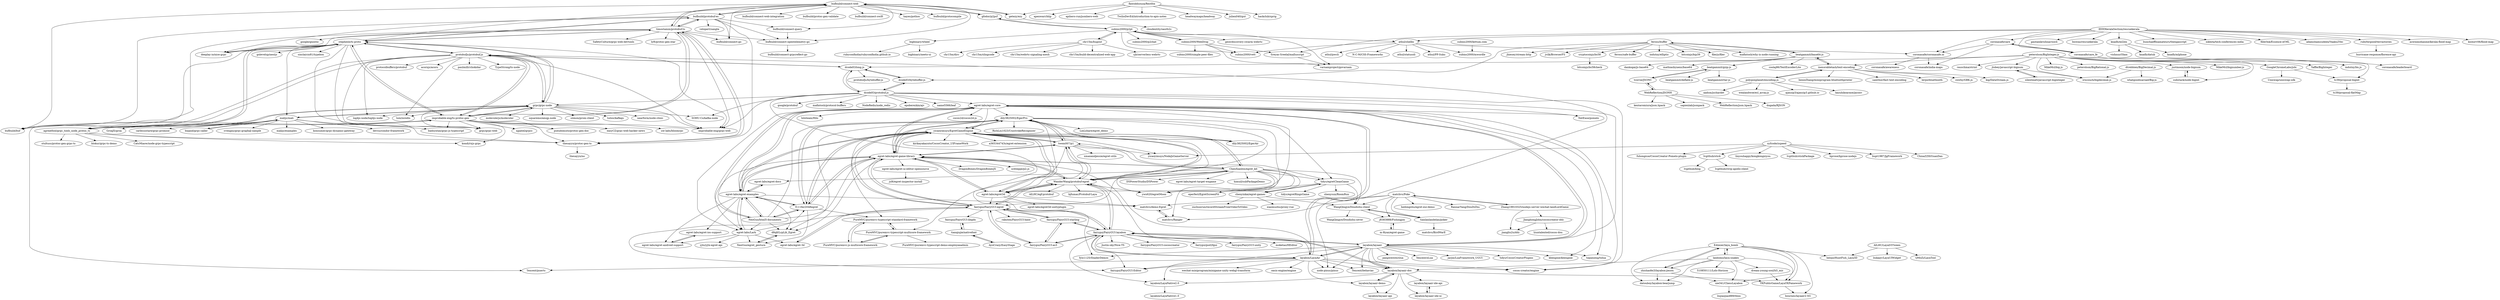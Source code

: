 digraph G {
"bufbuild/connect-web" -> "bufbuild/connect-go" ["e"=1]
"bufbuild/connect-web" -> "bufbuild/protobuf-es"
"bufbuild/connect-web" -> "bufbuild/connect-query"
"bufbuild/connect-web" -> "bufbuild/connect-opentelemetry-go"
"bufbuild/connect-web" -> "bufbuild/buf" ["e"=1]
"bufbuild/connect-web" -> "timostamm/protobuf-ts"
"bufbuild/connect-web" -> "bufbuild/connect-web-integration"
"bufbuild/connect-web" -> "bufbuild/protoc-gen-validate" ["e"=1]
"bufbuild/connect-web" -> "bufbuild/connect-swift"
"bufbuild/connect-web" -> "gfodor/p2pcf"
"bufbuild/connect-web" -> "hayes/pothos" ["e"=1]
"bufbuild/connect-web" -> "getezy/ezy"
"bufbuild/connect-web" -> "bufbuild/protocompile" ["e"=1]
"gfodor/p2pcf" -> "subins2000/p2pt"
"gfodor/p2pcf" -> "bufbuild/connect-web"
"dily3825002/EgerPro" -> "dily3825002/EgerAir"
"dily3825002/EgerPro" -> "yicaoyimuys/EgretGameEngine"
"dily3825002/EgerPro" -> "twem007/p1"
"dily3825002/EgerPro" -> "egret-labs/egret-game-library"
"dily3825002/EgerPro" -> "LinLshare/egret_demo"
"dily3825002/EgerPro" -> "tidys/egretCleanGame"
"dily3825002/EgerPro" -> "d8q8/LcpLib_Egret"
"dily3825002/EgerPro" -> "f111fei/2048egret"
"dily3825002/EgerPro" -> "ywx620/egretMoon"
"dily3825002/EgerPro" -> "WanderWang/protobuf-egret"
"dily3825002/EgerPro" -> "egret-labs/egret3d"
"dily3825002/EgerPro" -> "RichLiu1023/UnistrokeRecognizer"
"egret-labs/egret-core" -> "egret-labs/egret-game-library"
"egret-labs/egret-core" -> "layabox/layaair"
"egret-labs/egret-core" -> "layabox/LayaAir"
"egret-labs/egret-core" -> "egret-labs/egret-examples"
"egret-labs/egret-core" -> "cocos-creator/engine" ["e"=1]
"egret-labs/egret-core" -> "NetEase/pomelo" ["e"=1]
"egret-labs/egret-core" -> "yicaoyimuys/EgretGameEngine"
"egret-labs/egret-core" -> "egret-labs/Lark"
"egret-labs/egret-core" -> "hiloteam/Hilo" ["e"=1]
"egret-labs/egret-core" -> "kbengine/kbengine" ["e"=1]
"egret-labs/egret-core" -> "NeoGuo/html5-documents"
"egret-labs/egret-core" -> "dily3825002/EgerPro"
"egret-labs/egret-core" -> "cocos2d/cocos2d-js" ["e"=1]
"egret-labs/egret-core" -> "egret-labs/egret3d"
"egret-labs/egret-core" -> "topameng/tolua" ["e"=1]
"dcodeIO/long.js" -> "dcodeIO/bytebuffer.js"
"dcodeIO/long.js" -> "protobufjs/bytebuffer.js"
"dcodeIO/long.js" -> "protobufjs/protobuf.js"
"dcodeIO/long.js" -> "dcodeIO/protobuf.js"
"Edimier/laya_bomb" -> "datouboy/layabox-bearjump"
"Edimier/laya_bomb" -> "YKPublicGame/LayaYKFamework"
"Edimier/laya_bomb" -> "zhishaofei3/layabox-jiezou"
"Edimier/laya_bomb" -> "lanbomo/laya-snakes"
"Edimier/laya_bomb" -> "nie341/ChessLayabox"
"Edimier/laya_bomb" -> "helojo/HuntFish_Laya3D"
"Edimier/laya_bomb" -> "bournes/layaair2-SG"
"f111fei/2048egret" -> "NeoGuo/html5-documents"
"f111fei/2048egret" -> "egret-labs/egret-examples"
"f111fei/2048egret" -> "PureMVC/puremvc-typescript-standard-framework"
"f111fei/2048egret" -> "yicaoyimuys/EgretGameEngine"
"f111fei/2048egret" -> "egret-labs/egret-game-library"
"f111fei/2048egret" -> "NeoGuo/egret_gesture"
"f111fei/2048egret" -> "dily3825002/EgerPro"
"peterolson/BigInteger.js" -> "peterolson/BigRational.js"
"peterolson/BigInteger.js" -> "justmoon/node-bignum"
"peterolson/BigInteger.js" -> "substack/node-bigint"
"peterolson/BigInteger.js" -> "MikeMcl/bignumber.js" ["e"=1]
"peterolson/BigInteger.js" -> "GoogleChromeLabs/jsbi"
"peterolson/BigInteger.js" -> "Yaffle/BigInteger"
"peterolson/BigInteger.js" -> "dcodeIO/long.js"
"peterolson/BigInteger.js" -> "indutny/bn.js" ["e"=1]
"peterolson/BigInteger.js" -> "iriscouch/bigdecimal.js"
"peterolson/BigInteger.js" -> "inexorabletash/text-encoding"
"peterolson/BigInteger.js" -> "rauschma/strint"
"peterolson/BigInteger.js" -> "tc39/proposal-bigint"
"peterolson/BigInteger.js" -> "jtobey/javascript-bignum"
"peterolson/BigInteger.js" -> "MikeMcl/big.js" ["e"=1]
"Zhang19910325/nodejs-server-wechat-landLordGame" -> "JianghongJohn/cocoscreator-ddz"
"Zhang19910325/nodejs-server-wechat-landLordGame" -> "matchvs/Poke"
"Zhang19910325/nodejs-server-wechat-landLordGame" -> "jiangliu2u/ddz"
"lanbomo/laya-snakes" -> "Edimier/laya_bomb"
"lanbomo/laya-snakes" -> "zhishaofei3/layabox-jiezou"
"lanbomo/laya-snakes" -> "nie341/ChessLayabox"
"lanbomo/laya-snakes" -> "510850111/Lolo-Horizon"
"lanbomo/laya-snakes" -> "datouboy/layabox-bearjump"
"lanbomo/laya-snakes" -> "layabox/layaair-doc"
"lanbomo/laya-snakes" -> "dream-young-soul/h5_mir"
"lanbomo/laya-snakes" -> "YKPublicGame/LayaYKFamework"
"layabox/LayaAir" -> "fairygui/FairyGUI-layabox"
"layabox/LayaAir" -> "egret-labs/egret-core"
"layabox/LayaAir" -> "layabox/layaair-doc"
"layabox/LayaAir" -> "layabox/layaair"
"layabox/LayaAir" -> "cocos-creator/engine" ["e"=1]
"layabox/LayaAir" -> "layabox/LayaNative2.0"
"layabox/LayaAir" -> "node-pinus/pinus" ["e"=1]
"layabox/LayaAir" -> "layabox/layaair-demo"
"layabox/LayaAir" -> "fairygui/FairyGUI-Editor" ["e"=1]
"layabox/LayaAir" -> "WanderWang/protobuf-egret"
"layabox/LayaAir" -> "Tencent/puerts" ["e"=1]
"layabox/LayaAir" -> "Tencent/behaviac" ["e"=1]
"layabox/LayaAir" -> "wechat-miniprogram/minigame-unity-webgl-transform" ["e"=1]
"layabox/LayaAir" -> "oasis-engine/engine" ["e"=1]
"layabox/LayaAir" -> "egret-labs/egret-game-library"
"protobufjs/protobuf.js" -> "grpc/grpc-node"
"protobufjs/protobuf.js" -> "stephenh/ts-proto"
"protobufjs/protobuf.js" -> "grpc/grpc-web" ["e"=1]
"protobufjs/protobuf.js" -> "improbable-eng/ts-protoc-gen"
"protobufjs/protobuf.js" -> "improbable-eng/grpc-web" ["e"=1]
"protobufjs/protobuf.js" -> "Tencent/puerts" ["e"=1]
"protobufjs/protobuf.js" -> "protocolbuffers/protobuf" ["e"=1]
"protobufjs/protobuf.js" -> "acornjs/acorn" ["e"=1]
"protobufjs/protobuf.js" -> "dcodeIO/long.js"
"protobufjs/protobuf.js" -> "log4js-node/log4js-node" ["e"=1]
"protobufjs/protobuf.js" -> "luin/ioredis" ["e"=1]
"protobufjs/protobuf.js" -> "node-pinus/pinus" ["e"=1]
"protobufjs/protobuf.js" -> "bufbuild/buf" ["e"=1]
"protobufjs/protobuf.js" -> "paulmillr/chokidar" ["e"=1]
"protobufjs/protobuf.js" -> "TypeStrong/ts-node" ["e"=1]
"feross/buffer" -> "feross/safe-buffer"
"feross/buffer" -> "indutny/elliptic" ["e"=1]
"feross/buffer" -> "beatgammit/base64-js"
"feross/buffer" -> "bitcoinjs/bip39" ["e"=1]
"feross/buffer" -> "dcodeIO/bytebuffer.js"
"feross/buffer" -> "filerjs/filer" ["e"=1]
"feross/buffer" -> "cryptocoinjs/bs58"
"feross/buffer" -> "mafintosh/why-is-node-running" ["e"=1]
"feross/buffer" -> "jhiesey/stream-http"
"feross/buffer" -> "jvilk/BrowserFS" ["e"=1]
"dcodeIO/protobuf.js" -> "dcodeIO/bytebuffer.js"
"dcodeIO/protobuf.js" -> "google/protobuf" ["e"=1]
"dcodeIO/protobuf.js" -> "cocos-creator/engine" ["e"=1]
"dcodeIO/protobuf.js" -> "improbable-eng/grpc-web" ["e"=1]
"dcodeIO/protobuf.js" -> "NetEase/pomelo" ["e"=1]
"dcodeIO/protobuf.js" -> "fylz1125/ShaderDemos" ["e"=1]
"dcodeIO/protobuf.js" -> "layabox/layaair"
"dcodeIO/protobuf.js" -> "mafintosh/protocol-buffers" ["e"=1]
"dcodeIO/protobuf.js" -> "egret-labs/egret-core"
"dcodeIO/protobuf.js" -> "grpc/grpc-node"
"dcodeIO/protobuf.js" -> "NodeRedis/node_redis" ["e"=1]
"dcodeIO/protobuf.js" -> "dcodeIO/long.js"
"dcodeIO/protobuf.js" -> "epoberezkin/ajv" ["e"=1]
"dcodeIO/protobuf.js" -> "name5566/leaf" ["e"=1]
"dcodeIO/protobuf.js" -> "SOHU-Co/kafka-node" ["e"=1]
"grpc/grpc-node" -> "grpc/grpc-web" ["e"=1]
"grpc/grpc-node" -> "protobufjs/protobuf.js"
"grpc/grpc-node" -> "agreatfool/grpc_tools_node_protoc_ts"
"grpc/grpc-node" -> "improbable-eng/ts-protoc-gen"
"grpc/grpc-node" -> "improbable-eng/grpc-web" ["e"=1]
"grpc/grpc-node" -> "luin/ioredis" ["e"=1]
"grpc/grpc-node" -> "malijs/mali"
"grpc/grpc-node" -> "stephenh/ts-proto"
"grpc/grpc-node" -> "siimon/prom-client" ["e"=1]
"grpc/grpc-node" -> "SOHU-Co/kafka-node" ["e"=1]
"grpc/grpc-node" -> "tulios/kafkajs" ["e"=1]
"grpc/grpc-node" -> "log4js-node/log4js-node" ["e"=1]
"grpc/grpc-node" -> "nearform/node-clinic" ["e"=1]
"grpc/grpc-node" -> "moleculerjs/moleculer" ["e"=1]
"grpc/grpc-node" -> "squaremo/amqp.node" ["e"=1]
"improbable-eng/ts-protoc-gen" -> "agreatfool/grpc_tools_node_protoc_ts"
"improbable-eng/ts-protoc-gen" -> "improbable-eng/grpc-web" ["e"=1]
"improbable-eng/ts-protoc-gen" -> "stephenh/ts-proto"
"improbable-eng/ts-protoc-gen" -> "grpc/grpc-node"
"improbable-eng/ts-protoc-gen" -> "grpc/grpc-web" ["e"=1]
"improbable-eng/ts-protoc-gen" -> "thesayyn/protoc-gen-ts"
"improbable-eng/ts-protoc-gen" -> "pseudomuto/protoc-gen-doc" ["e"=1]
"improbable-eng/ts-protoc-gen" -> "timostamm/protobuf-ts"
"improbable-eng/ts-protoc-gen" -> "protobufjs/protobuf.js"
"improbable-eng/ts-protoc-gen" -> "kondi/rxjs-grpc"
"improbable-eng/ts-protoc-gen" -> "badsyntax/grpc-js-typescript"
"improbable-eng/ts-protoc-gen" -> "easyCZ/grpc-web-hacker-news" ["e"=1]
"improbable-eng/ts-protoc-gen" -> "uw-labs/bloomrpc" ["e"=1]
"improbable-eng/ts-protoc-gen" -> "bufbuild/buf" ["e"=1]
"improbable-eng/ts-protoc-gen" -> "njpatel/grpcc" ["e"=1]
"inexorabletash/text-encoding" -> "polygonplanet/encoding.js"
"inexorabletash/text-encoding" -> "benioZhang/miniprogram-bluetoothprinter" ["e"=1]
"inexorabletash/text-encoding" -> "samthor/fast-text-encoding"
"inexorabletash/text-encoding" -> "beatgammit/base64-js"
"inexorabletash/text-encoding" -> "lerpo/bluethooth" ["e"=1]
"inexorabletash/text-encoding" -> "cnwhy/GBK.js"
"inexorabletash/text-encoding" -> "kig/DataStream.js"
"stephenh/ts-proto" -> "timostamm/protobuf-ts"
"stephenh/ts-proto" -> "improbable-eng/ts-protoc-gen"
"stephenh/ts-proto" -> "deeplay-io/nice-grpc"
"stephenh/ts-proto" -> "protobufjs/protobuf.js"
"stephenh/ts-proto" -> "bufbuild/protobuf-es"
"stephenh/ts-proto" -> "thesayyn/protoc-gen-ts"
"stephenh/ts-proto" -> "grpc/grpc-node"
"stephenh/ts-proto" -> "bufbuild/buf" ["e"=1]
"stephenh/ts-proto" -> "improbable-eng/grpc-web" ["e"=1]
"stephenh/ts-proto" -> "agreatfool/grpc_tools_node_protoc_ts"
"stephenh/ts-proto" -> "golevelup/nestjs" ["e"=1]
"stephenh/ts-proto" -> "grpc/grpc-web" ["e"=1]
"stephenh/ts-proto" -> "bufbuild/connect-web"
"stephenh/ts-proto" -> "sinclairzx81/typebox" ["e"=1]
"stephenh/ts-proto" -> "malijs/mali"
"flawiddsouza/Restfox" -> "TwilioDevEd/introduction-to-apis-notes"
"flawiddsouza/Restfox" -> "getezy/ezy"
"flawiddsouza/Restfox" -> "headwaymaps/headway" ["e"=1]
"flawiddsouza/Restfox" -> "julien040/gut"
"flawiddsouza/Restfox" -> "hackclub/sprig" ["e"=1]
"flawiddsouza/Restfox" -> "apenwarr/blip" ["e"=1]
"flawiddsouza/Restfox" -> "apihero-run/jsonhero-web" ["e"=1]
"chr15m/bugout" -> "chr15m/dirc"
"chr15m/bugout" -> "chr15m/slingcode"
"chr15m/bugout" -> "subins2000/p2pt"
"chr15m/bugout" -> "chr15m/webrtc-signaling-mesh"
"chr15m/bugout" -> "chr15m/build-decentralized-web-app"
"chr15m/bugout" -> "cjb/serverless-webrtc" ["e"=1]
"GoogleChromeLabs/jsbi" -> "Uniswap/uniswap-sdk" ["e"=1]
"GoogleChromeLabs/jsbi" -> "tc39/proposal-bigint"
"bufbuild/protobuf-es" -> "bufbuild/connect-web"
"bufbuild/protobuf-es" -> "timostamm/protobuf-ts"
"bufbuild/protobuf-es" -> "bufbuild/connect-go" ["e"=1]
"bufbuild/protobuf-es" -> "stephenh/ts-proto"
"bufbuild/protobuf-es" -> "bufbuild/connect-query"
"bufbuild/protobuf-es" -> "deeplay-io/nice-grpc"
"bufbuild/protobuf-es" -> "thesayyn/protoc-gen-ts"
"bufbuild/protobuf-es" -> "bufbuild/connect-opentelemetry-go"
"bufbuild/protobuf-es" -> "velopert/sangte" ["e"=1]
"bufbuild/protobuf-es" -> "bufbuild/buf" ["e"=1]
"subins2000/p2pt" -> "subins2000/WebDrop"
"subins2000/p2pt" -> "chr15m/bugout"
"subins2000/p2pt" -> "subins2000/vett"
"subins2000/p2pt" -> "bigbinary/wheel"
"subins2000/p2pt" -> "athul/shelby"
"subins2000/p2pt" -> "subins2000/p2chat"
"subins2000/p2pt" -> "varnamproject/govarnam"
"subins2000/p2pt" -> "gfodor/p2pcf"
"subins2000/p2pt" -> "geut/discovery-swarm-webrtc"
"getezy/ezy" -> "bufbuild/connect-web"
"getezy/ezy" -> "cloudentity/oauth2c"
"layabox/layaair" -> "egret-labs/egret-core"
"layabox/layaair" -> "fairygui/FairyGUI-layabox"
"layabox/layaair" -> "layabox/LayaAir"
"layabox/layaair" -> "cocos-creator/engine" ["e"=1]
"layabox/layaair" -> "layabox/layaair-doc"
"layabox/layaair" -> "node-pinus/pinus" ["e"=1]
"layabox/layaair" -> "Tencent/behaviac" ["e"=1]
"layabox/layaair" -> "topameng/tolua" ["e"=1]
"layabox/layaair" -> "fylz1125/ShaderDemos" ["e"=1]
"layabox/layaair" -> "pangweiwei/slua" ["e"=1]
"layabox/layaair" -> "fairygui/FairyGUI-Editor" ["e"=1]
"layabox/layaair" -> "kbengine/kbengine" ["e"=1]
"layabox/layaair" -> "Tencent/xLua" ["e"=1]
"layabox/layaair" -> "jarjin/LuaFramework_UGUI" ["e"=1]
"layabox/layaair" -> "tidys/CocosCreatorPlugins" ["e"=1]
"egret-labs/Lark" -> "egret-labs/egret-examples"
"egret-labs/Lark" -> "egret-labs/egret-android-support"
"egret-labs/Lark" -> "yjtx/yjtx-egret-api"
"egret-labs/Lark" -> "NeoGuo/egret_gesture"
"egret-labs/Lark" -> "egret-labs/egret-3d"
"egret-labs/Lark" -> "f111fei/2048egret"
"egret-labs/egret-examples" -> "egret-labs/egret-game-library"
"egret-labs/egret-examples" -> "NeoGuo/html5-documents"
"egret-labs/egret-examples" -> "f111fei/2048egret"
"egret-labs/egret-examples" -> "egret-labs/egret-docs"
"egret-labs/egret-examples" -> "egret-labs/egret-android-support"
"egret-labs/egret-examples" -> "egret-labs/Lark"
"egret-labs/egret-examples" -> "d8q8/LcpLib_Egret"
"egret-labs/egret-examples" -> "egret-labs/egret-ios-support"
"egret-labs/egret-examples" -> "yicaoyimuys/EgretGameEngine"
"egret-labs/egret-examples" -> "egret-labs/egret-core"
"egret-labs/egret-examples" -> "matchvs/demo-Egret"
"egret-labs/egret-game-library" -> "yicaoyimuys/EgretGameEngine"
"egret-labs/egret-game-library" -> "egret-labs/egret-core"
"egret-labs/egret-game-library" -> "egret-labs/egret-examples"
"egret-labs/egret-game-library" -> "dily3825002/EgerPro"
"egret-labs/egret-game-library" -> "WanderWang/protobuf-egret"
"egret-labs/egret-game-library" -> "twem007/p1"
"egret-labs/egret-game-library" -> "fairygui/FairyGUI-egret"
"egret-labs/egret-game-library" -> "egret-labs/egret3d"
"egret-labs/egret-game-library" -> "f111fei/2048egret"
"egret-labs/egret-game-library" -> "schteppe/p2.js" ["e"=1]
"egret-labs/egret-game-library" -> "ChenXianbin/egret_kit"
"egret-labs/egret-game-library" -> "egret-labs/Lark"
"egret-labs/egret-game-library" -> "d8q8/LcpLib_Egret"
"egret-labs/egret-game-library" -> "DragonBones/DragonBonesJS" ["e"=1]
"egret-labs/egret-game-library" -> "egret-labs/egret-ui-editor-opensource"
"egret-labs/egret-ios-support" -> "egret-labs/egret-android-support"
"tianlanlandelan/poker" -> "WangQingye/Doudizhu-client"
"tianlanlandelan/poker" -> "matchvs/BirdWarE"
"PureMVC/puremvc-typescript-multicore-framework" -> "PureMVC/puremvc-typescript-standard-framework"
"PureMVC/puremvc-typescript-multicore-framework" -> "PureMVC/puremvc-js-multicore-framework"
"PureMVC/puremvc-typescript-multicore-framework" -> "PureMVC/puremvc-typescript-demo-employeeadmin"
"fairygui/FairyGUI-as3" -> "fairygui/FairyGUI-starling"
"fairygui/FairyGUI-as3" -> "fairygui/FairyGUI-egret"
"fairygui/FairyGUI-as3" -> "fairygui/FairyGUI-layabox"
"fairygui/FairyGUI-layabox" -> "fairygui/FairyGUI-egret"
"fairygui/FairyGUI-layabox" -> "fairygui/FairyGUI-starling"
"fairygui/FairyGUI-layabox" -> "fairygui/FairyGUI-as3"
"fairygui/FairyGUI-layabox" -> "fairygui/FairyGUI-Editor" ["e"=1]
"fairygui/FairyGUI-layabox" -> "WanderWang/protobuf-egret"
"fairygui/FairyGUI-layabox" -> "fairygui/FairyGUI-cocoscreator" ["e"=1]
"fairygui/FairyGUI-layabox" -> "layabox/LayaAir"
"fairygui/FairyGUI-layabox" -> "fairygui/psd2fgui" ["e"=1]
"fairygui/FairyGUI-layabox" -> "layabox/layaair-doc"
"fairygui/FairyGUI-layabox" -> "fairygui/FairyGUI-unity" ["e"=1]
"fairygui/FairyGUI-layabox" -> "moketao/HEditor"
"fairygui/FairyGUI-layabox" -> "layabox/layaair"
"fairygui/FairyGUI-layabox" -> "layabox/LayaNative2.0"
"fairygui/FairyGUI-layabox" -> "Justin-sky/Nice-TS" ["e"=1]
"fairygui/FairyGUI-starling" -> "fairygui/FairyGUI-as3"
"fairygui/FairyGUI-starling" -> "fairygui/FairyGUI-egret"
"fairygui/FairyGUI-starling" -> "fairygui/FairyGUI-layabox"
"layabox/LayaNative2.0" -> "layabox/LayaNative1.0"
"justmoon/node-bignum" -> "substack/node-bigint"
"polygonplanet/encoding.js" -> "ajaxzip3/ajaxzip3.github.io" ["e"=1]
"polygonplanet/encoding.js" -> "inexorabletash/text-encoding"
"polygonplanet/encoding.js" -> "kazuhikoarase/jaconv"
"polygonplanet/encoding.js" -> "aadsm/jschardet" ["e"=1]
"polygonplanet/encoding.js" -> "wealandwoe/ecl_array.js"
"WebReflection/JSONH" -> "WebReflection/json.hpack"
"WebReflection/JSONH" -> "dogada/RJSON"
"WebReflection/JSONH" -> "tcorral/JSONC"
"WebReflection/JSONH" -> "kentaromiura/json.hpack"
"WebReflection/JSONH" -> "sapienlab/jsonpack"
"timostamm/protobuf-ts" -> "stephenh/ts-proto"
"timostamm/protobuf-ts" -> "thesayyn/protoc-gen-ts"
"timostamm/protobuf-ts" -> "bufbuild/protobuf-es"
"timostamm/protobuf-ts" -> "bufbuild/connect-web"
"timostamm/protobuf-ts" -> "improbable-eng/ts-protoc-gen"
"timostamm/protobuf-ts" -> "deeplay-io/nice-grpc"
"timostamm/protobuf-ts" -> "SafetyCulture/grpc-web-devtools" ["e"=1]
"timostamm/protobuf-ts" -> "improbable-eng/grpc-web" ["e"=1]
"timostamm/protobuf-ts" -> "lyft/protoc-gen-star" ["e"=1]
"timostamm/protobuf-ts" -> "bufbuild/connect-go" ["e"=1]
"timostamm/protobuf-ts" -> "google/gnostic" ["e"=1]
"timostamm/protobuf-ts" -> "bufbuild/connect-opentelemetry-go"
"timostamm/protobuf-ts" -> "agreatfool/grpc_tools_node_protoc_ts"
"egret-labs/egret-docs" -> "egret-labs/egret-examples"
"ChenXianbin/egret_kit" -> "yicaoyimuys/EgretGameEngine"
"ChenXianbin/egret_kit" -> "ywx620/egretMoon"
"ChenXianbin/egret_kit" -> "WanderWang/protobuf-egret"
"ChenXianbin/egret_kit" -> "chenyinkai/egret-games"
"ChenXianbin/egret_kit" -> "matchvs/Ranger"
"ChenXianbin/egret_kit" -> "tidys/egretCleanGame"
"ChenXianbin/egret_kit" -> "twem007/p1"
"ChenXianbin/egret_kit" -> "WangQingye/Doudizhu-client"
"ChenXianbin/egret_kit" -> "fairygui/FairyGUI-egret"
"ChenXianbin/egret_kit" -> "D5PowerStudio/D5Power"
"ChenXianbin/egret_kit" -> "egret-labs/egret-docs"
"ChenXianbin/egret_kit" -> "egret-labs/egret-game-library"
"ChenXianbin/egret_kit" -> "egret-labs/egret-target-wxgame"
"ChenXianbin/egret_kit" -> "eperfect/EgretScreenFit"
"ChenXianbin/egret_kit" -> "himuil/subPackageDemo"
"WangQingye/Doudizhu-client" -> "WangQingye/Doudizhu-sever"
"WangQingye/Doudizhu-client" -> "tianlanlandelan/poker"
"WangQingye/Doudizhu-client" -> "j8383888/Fishingjoy"
"fairygui/FairyGUI-egret" -> "fairygui/FairyGUI-as3"
"fairygui/FairyGUI-egret" -> "fairygui/FairyGUI-starling"
"fairygui/FairyGUI-egret" -> "fairygui/FairyGUI-layabox"
"fairygui/FairyGUI-egret" -> "fairygui/FairyGUI-Editor" ["e"=1]
"fairygui/FairyGUI-egret" -> "fairygui/FairyGUI-libgdx"
"fairygui/FairyGUI-egret" -> "yicaoyimuys/EgretGameEngine"
"fairygui/FairyGUI-egret" -> "WanderWang/protobuf-egret"
"fairygui/FairyGUI-egret" -> "rakuten/FairyGUI-haxe"
"fairygui/FairyGUI-egret" -> "egret-labs/egret-game-library"
"fairygui/FairyGUI-egret" -> "egret-labs/egret-3d"
"twem007/p1" -> "yicaoyimuys/EgretGameEngine"
"twem007/p1" -> "dily3825002/EgerPro"
"twem007/p1" -> "tidys/egretCleanGame"
"twem007/p1" -> "yicaoyimuys/NodeJsGameServer"
"twem007/p1" -> "WanderWang/protobuf-egret"
"twem007/p1" -> "PureMVC/puremvc-typescript-multicore-framework"
"twem007/p1" -> "xmanandjessie/egret-utils"
"twem007/p1" -> "egret-labs/egret-game-library"
"yicaoyimuys/EgretGameEngine" -> "twem007/p1"
"yicaoyimuys/EgretGameEngine" -> "dily3825002/EgerPro"
"yicaoyimuys/EgretGameEngine" -> "WanderWang/protobuf-egret"
"yicaoyimuys/EgretGameEngine" -> "egret-labs/egret-game-library"
"yicaoyimuys/EgretGameEngine" -> "yicaoyimuys/NodeJsGameServer"
"yicaoyimuys/EgretGameEngine" -> "ChenXianbin/egret_kit"
"yicaoyimuys/EgretGameEngine" -> "fairygui/FairyGUI-egret"
"yicaoyimuys/EgretGameEngine" -> "f111fei/2048egret"
"yicaoyimuys/EgretGameEngine" -> "dily3825002/EgerAir"
"yicaoyimuys/EgretGameEngine" -> "egret-labs/egret-examples"
"yicaoyimuys/EgretGameEngine" -> "kirikayakazuto/CocosCreator_UIFrameWork" ["e"=1]
"yicaoyimuys/EgretGameEngine" -> "egret-labs/egret3d"
"yicaoyimuys/EgretGameEngine" -> "ywx620/egretMoon"
"yicaoyimuys/EgretGameEngine" -> "PureMVC/puremvc-typescript-standard-framework"
"yicaoyimuys/EgretGameEngine" -> "a365344743s/egret-extension"
"chenyinkai/egret-games" -> "WangQingye/Doudizhu-client"
"chenyinkai/egret-games" -> "tidys/egretCleanGame"
"chenyinkai/egret-games" -> "xiaomuzhu/proxy-vue" ["e"=1]
"chenyinkai/egret-games" -> "ouchunrun/recordStreamFromVideoToVideo" ["e"=1]
"matchvs/demo-Egret" -> "matchvs/Ranger"
"agreatfool/grpc_tools_node_protoc_ts" -> "improbable-eng/ts-protoc-gen"
"agreatfool/grpc_tools_node_protoc_ts" -> "grpc/grpc-node"
"agreatfool/grpc_tools_node_protoc_ts" -> "blokur/grpc-ts-demo"
"agreatfool/grpc_tools_node_protoc_ts" -> "CatsMiaow/node-grpc-typescript"
"agreatfool/grpc_tools_node_protoc_ts" -> "kondi/rxjs-grpc"
"agreatfool/grpc_tools_node_protoc_ts" -> "thesayyn/protoc-gen-ts"
"agreatfool/grpc_tools_node_protoc_ts" -> "stultuss/protoc-gen-grpc-ts"
"agreatfool/grpc_tools_node_protoc_ts" -> "stephenh/ts-proto"
"xyfcode/zspeed" -> "lvgithub/stick"
"xyfcode/zspeed" -> "yicaoyimuys/NodeJsGameServer"
"xyfcode/zspeed" -> "linyouhappy/kongkongxiyou" ["e"=1]
"xyfcode/zspeed" -> "lvgithub/stickPackage"
"xyfcode/zspeed" -> "hprose/hprose-nodejs" ["e"=1]
"xyfcode/zspeed" -> "bupt1987/JgFramework" ["e"=1]
"xyfcode/zspeed" -> "ChinaZZH/GuanDan"
"xyfcode/zspeed" -> "fuhongxue/CocosCreator-Pomelo-plugin" ["e"=1]
"malijs/mali" -> "bojand/grpc-caller"
"malijs/mali" -> "svengau/grpc-graphql-sample"
"malijs/mali" -> "grpc/grpc-node"
"malijs/mali" -> "malijs/examples"
"malijs/mali" -> "konsumer/grpc-dynamic-gateway"
"malijs/mali" -> "devsu/condor-framework"
"malijs/mali" -> "badsyntax/grpc-js-typescript"
"malijs/mali" -> "GroaJS/groa"
"malijs/mali" -> "agreatfool/grpc_tools_node_protoc_ts"
"malijs/mali" -> "carlessistare/grpc-promise"
"WanderWang/protobuf-egret" -> "yicaoyimuys/EgretGameEngine"
"WanderWang/protobuf-egret" -> "fairygui/FairyGUI-layabox"
"WanderWang/protobuf-egret" -> "bjfumac/Protobuf-Laya"
"WanderWang/protobuf-egret" -> "twem007/p1"
"WanderWang/protobuf-egret" -> "egret-labs/egret3d"
"WanderWang/protobuf-egret" -> "fairygui/FairyGUI-egret"
"WanderWang/protobuf-egret" -> "ChenXianbin/egret_kit"
"WanderWang/protobuf-egret" -> "AILHC/egf-protobuf"
"WanderWang/protobuf-egret" -> "egret-labs/egret-game-library"
"WanderWang/protobuf-egret" -> "ywx620/egretMoon"
"AILHC/LayaD3Tween" -> "liukaijv/LayaUIWidget"
"AILHC/LayaD3Tween" -> "helojo/HuntFish_Laya3D"
"AILHC/LayaD3Tween" -> "QMoZi/LayaTool"
"jtobey/javascript-bignum" -> "silentmatt/javascript-biginteger"
"jtobey/javascript-bignum" -> "iriscouch/bigdecimal.js"
"silentmatt/javascript-biginteger" -> "jtobey/javascript-bignum"
"JianghongJohn/cocoscreator-ddz" -> "jiangliu2u/ddz"
"JianghongJohn/cocoscreator-ddz" -> "lzuntalented/cocos-dou"
"matchvs/Poke" -> "matchvs/Ranger"
"matchvs/Poke" -> "WangQingye/Doudizhu-client"
"matchvs/Poke" -> "hedongshu/egret-eui-demo"
"matchvs/Poke" -> "Zhang19910325/nodejs-server-wechat-landLordGame"
"matchvs/Poke" -> "j8383888/Fishingjoy"
"matchvs/Poke" -> "matchvs/demo-Egret"
"matchvs/Poke" -> "RannarYang/DouDiZhu"
"matchvs/Poke" -> "tianlanlandelan/poker"
"layabox/layaair-doc" -> "layabox/layaair-demo"
"layabox/layaair-doc" -> "layabox/layaair-api"
"layabox/layaair-doc" -> "layabox/layaair-ide-ui"
"layabox/layaair-doc" -> "layabox/layaair-ide-api"
"layabox/layaair-doc" -> "layabox/LayaNative2.0"
"layabox/layaair-doc" -> "fairygui/FairyGUI-layabox"
"layabox/layaair-doc" -> "YKPublicGame/LayaYKFamework"
"dily3825002/EgerAir" -> "dily3825002/EgerPro"
"layabox/layaair-demo" -> "layabox/layaair-doc"
"layabox/layaair-demo" -> "layabox/layaair-api"
"IEEEKeralaSection/rescuekerala" -> "biswaz/rescuekerala"
"IEEEKeralaSection/rescuekerala" -> "coronasafe/care"
"IEEEKeralaSection/rescuekerala" -> "bunchaeffinamateurs/thengascript"
"IEEEKeralaSection/rescuekerala" -> "athul/shelby"
"IEEEKeralaSection/rescuekerala" -> "nikhita/tech-conferences-india" ["e"=1]
"IEEEKeralaSection/rescuekerala" -> "fillerInk/Essence-of-ML"
"IEEEKeralaSection/rescuekerala" -> "adamshamsudeen/Vaaku2Vec"
"IEEEKeralaSection/rescuekerala" -> "coronasafe/care_fe"
"IEEEKeralaSection/rescuekerala" -> "aswinmohanme/kerala-flood-map"
"IEEEKeralaSection/rescuekerala" -> "kishorv06/flood-map"
"IEEEKeralaSection/rescuekerala" -> "Sreyas-Sreelal/malluscript"
"IEEEKeralaSection/rescuekerala" -> "knadh/ml2en"
"IEEEKeralaSection/rescuekerala" -> "rubyforgood/terrastories"
"IEEEKeralaSection/rescuekerala" -> "coronasafe/coronasafe.in"
"IEEEKeralaSection/rescuekerala" -> "gautamkrishnar/socli" ["e"=1]
"tc39/proposal-bigint" -> "tc39/proposal-flatMap"
"egret-labs/egret-ui-editor-opensource" -> "jsl6/egret-inspector-install"
"PureMVC/puremvc-typescript-standard-framework" -> "PureMVC/puremvc-typescript-multicore-framework"
"PureMVC/puremvc-typescript-standard-framework" -> "PureMVC/puremvc-js-multicore-framework"
"zhishaofei3/layabox-jiezou" -> "datouboy/layabox-bearjump"
"zhishaofei3/layabox-jiezou" -> "nie341/ChessLayabox"
"zhishaofei3/layabox-jiezou" -> "Edimier/laya_bomb"
"lvgithub/stick" -> "lvgithub/blog"
"lvgithub/stick" -> "lvgithub/ctrip-apollo-client"
"matchvs/Ranger" -> "matchvs/demo-Egret"
"NeoGuo/html5-documents" -> "f111fei/2048egret"
"NeoGuo/html5-documents" -> "egret-labs/egret-examples"
"NeoGuo/html5-documents" -> "egret-labs/Lark"
"NeoGuo/html5-documents" -> "d8q8/LcpLib_Egret"
"NeoGuo/html5-documents" -> "egret-labs/egret-core"
"NeoGuo/html5-documents" -> "dily3825002/EgerPro"
"NeoGuo/html5-documents" -> "egret-labs/egret-game-library"
"tidys/egretCleanGame" -> "tidys/egretRingsGame"
"tidys/egretCleanGame" -> "eperfect/EgretScreenFit"
"tidys/egretCleanGame" -> "chenyinkai/egret-games"
"tidys/egretCleanGame" -> "WangQingye/Doudizhu-client"
"tidys/egretCleanGame" -> "shenysun/RoomRun"
"beatgammit/gzip-js" -> "beatgammit/deflate-js"
"beatgammit/gzip-js" -> "tcorral/JSONC"
"beatgammit/gzip-js" -> "beatgammit/tar-js"
"beatgammit/base64-js" -> "coolaj86/TextEncoderLite"
"beatgammit/base64-js" -> "dankogai/js-base64" ["e"=1]
"beatgammit/base64-js" -> "beatgammit/gzip-js"
"beatgammit/base64-js" -> "feross/buffer"
"beatgammit/base64-js" -> "mathiasbynens/base64" ["e"=1]
"beatgammit/base64-js" -> "inexorabletash/text-encoding"
"coronasafe/care" -> "coronasafe/care_fe"
"coronasafe/care" -> "coronasafe/coronasafe.in"
"coronasafe/care" -> "coronasafe/india-maps"
"subins2000/WebDrop" -> "subins2000/p2pt"
"subins2000/WebDrop" -> "varnamproject/govarnam"
"subins2000/WebDrop" -> "subins2000/vett"
"subins2000/WebDrop" -> "Sreyas-Sreelal/malluscript"
"subins2000/WebDrop" -> "subins2000/simple-peer-files"
"deeplay-io/nice-grpc" -> "stephenh/ts-proto"
"egret-labs/egret-3d" -> "fairygui/FairyGUI-egret"
"substack/node-bigint" -> "justmoon/node-bignum"
"dcodeIO/bytebuffer.js" -> "dcodeIO/long.js"
"dcodeIO/bytebuffer.js" -> "dcodeIO/protobuf.js"
"AyoCrazy/EasyStage" -> "tianqiujie/nativefont"
"tcorral/JSONC" -> "beatgammit/gzip-js"
"tcorral/JSONC" -> "WebReflection/JSONH"
"coronasafe/care_fe" -> "coronasafe/care"
"coronasafe/care_fe" -> "coronasafe/leaderboard"
"cryptocoinjs/bs58" -> "bitcoinjs/bs58check"
"bufbuild/connect-opentelemetry-go" -> "bufbuild/connect-grpcreflect-go"
"bufbuild/connect-query" -> "bufbuild/connect-opentelemetry-go"
"bojand/grpc-caller" -> "malijs/mali"
"bigbinary/wheel" -> "bigbinary/neeto-ui"
"bigbinary/wheel" -> "rubyconfindia/rubyconfindia.github.io"
"d8q8/LcpLib_Egret" -> "NeoGuo/egret_gesture"
"layabox/layaair-ide-ui" -> "layabox/layaair-ide-api"
"thesayyn/protoc-gen-ts" -> "timostamm/protobuf-ts"
"thesayyn/protoc-gen-ts" -> "thesayyn/no"
"athul/shelby" -> "subins2000/mwordle"
"athul/shelby" -> "athul/statusoli"
"athul/shelby" -> "athul/PP-Suku"
"athul/shelby" -> "subins2000/vett"
"athul/shelby" -> "athul/pwcli"
"athul/shelby" -> "N-C-M/CSS-Frameworks"
"athul/shelby" -> "coronasafe/coronasafe.in"
"dtrebbien/BigDecimal.js" -> "iriscouch/bigdecimal.js"
"dtrebbien/BigDecimal.js" -> "whatgoodisaroad/Big-js"
"Sreyas-Sreelal/malluscript" -> "varnamproject/govarnam"
"egret-labs/egret3d" -> "egret-labs/egret3d-unityplugin"
"egret-labs/egret3d" -> "WanderWang/protobuf-egret"
"egret-labs/egret3d" -> "egret-labs/egret-game-library"
"egret-labs/egret3d" -> "fairygui/FairyGUI-egret"
"egret-labs/egret3d" -> "matchvs/demo-Egret"
"egret-labs/egret3d" -> "twem007/p1"
"egret-labs/egret3d" -> "yicaoyimuys/EgretGameEngine"
"PureMVC/puremvc-js-multicore-framework" -> "PureMVC/puremvc-typescript-standard-framework"
"PureMVC/puremvc-js-multicore-framework" -> "PureMVC/puremvc-typescript-multicore-framework"
"dream-young-soul/h5_mir" -> "YKPublicGame/LayaYKFamework"
"coronasafe/coronasafe.in" -> "coronasafe/awareness"
"coronasafe/coronasafe.in" -> "coronasafe/india-maps"
"j8383888/Fishingjoy" -> "m-Ryan/egret-game"
"m-Ryan/egret-game" -> "j8383888/Fishingjoy"
"egret-labs/egret-android-support" -> "egret-labs/egret-ios-support"
"knadh/ml2en" -> "knadh/mlphone"
"knadh/ml2en" -> "vishnus/Olam"
"knadh/ml2en" -> "knadh/datuk"
"tianqiujie/nativefont" -> "AyoCrazy/EasyStage"
"tianqiujie/nativefont" -> "fairygui/FairyGUI-libgdx"
"NeoGuo/egret_gesture" -> "d8q8/LcpLib_Egret"
"rubyforgood/terrastories" -> "hurricane-response/florence-api" ["e"=1]
"subins2000/kittum.com" -> "subins2000/mwordle"
"fairygui/FairyGUI-libgdx" -> "tianqiujie/nativefont"
"YKPublicGame/LayaYKFamework" -> "bournes/layaair2-SG"
"nie341/ChessLayabox" -> "liujiaojiao889/tbnn"
"layabox/layaair-ide-api" -> "layabox/layaair-ide-ui"
"bufbuild/connect-web" ["l"="-15.557,1.737"]
"bufbuild/connect-go" ["l"="-13.449,1.343"]
"bufbuild/protobuf-es" ["l"="-15.506,1.732"]
"bufbuild/connect-query" ["l"="-15.533,1.742"]
"bufbuild/connect-opentelemetry-go" ["l"="-15.527,1.717"]
"bufbuild/buf" ["l"="-13.303,1.123"]
"timostamm/protobuf-ts" ["l"="-15.481,1.722"]
"bufbuild/connect-web-integration" ["l"="-15.588,1.744"]
"bufbuild/protoc-gen-validate" ["l"="-13.27,1.142"]
"bufbuild/connect-swift" ["l"="-15.572,1.765"]
"gfodor/p2pcf" ["l"="-15.645,1.796"]
"hayes/pothos" ["l"="30.865,-33.681"]
"getezy/ezy" ["l"="-15.613,1.697"]
"bufbuild/protocompile" ["l"="-15.636,0.601"]
"subins2000/p2pt" ["l"="-15.732,1.848"]
"dily3825002/EgerPro" ["l"="-15.03,1.296"]
"dily3825002/EgerAir" ["l"="-15.035,1.274"]
"yicaoyimuys/EgretGameEngine" ["l"="-15.014,1.306"]
"twem007/p1" ["l"="-14.998,1.288"]
"egret-labs/egret-game-library" ["l"="-15.023,1.327"]
"LinLshare/egret_demo" ["l"="-14.976,1.266"]
"tidys/egretCleanGame" ["l"="-15.015,1.232"]
"d8q8/LcpLib_Egret" ["l"="-15.07,1.306"]
"f111fei/2048egret" ["l"="-15.05,1.304"]
"ywx620/egretMoon" ["l"="-15.011,1.286"]
"WanderWang/protobuf-egret" ["l"="-14.996,1.328"]
"egret-labs/egret3d" ["l"="-14.995,1.312"]
"RichLiu1023/UnistrokeRecognizer" ["l"="-15.048,1.257"]
"egret-labs/egret-core" ["l"="-15.062,1.377"]
"layabox/layaair" ["l"="-15.046,1.439"]
"layabox/LayaAir" ["l"="-15.014,1.405"]
"egret-labs/egret-examples" ["l"="-15.054,1.318"]
"cocos-creator/engine" ["l"="-14.513,39.332"]
"NetEase/pomelo" ["l"="-14.767,39.375"]
"egret-labs/Lark" ["l"="-15.074,1.335"]
"hiloteam/Hilo" ["l"="14.783,-8.594"]
"kbengine/kbengine" ["l"="-14.786,39.463"]
"NeoGuo/html5-documents" ["l"="-15.055,1.337"]
"cocos2d/cocos2d-js" ["l"="-14.751,26.403"]
"topameng/tolua" ["l"="-13.36,39.939"]
"dcodeIO/long.js" ["l"="-15.261,1.603"]
"dcodeIO/bytebuffer.js" ["l"="-15.197,1.607"]
"protobufjs/bytebuffer.js" ["l"="-15.261,1.637"]
"protobufjs/protobuf.js" ["l"="-15.37,1.665"]
"dcodeIO/protobuf.js" ["l"="-15.192,1.554"]
"Edimier/laya_bomb" ["l"="-14.863,1.488"]
"datouboy/layabox-bearjump" ["l"="-14.852,1.503"]
"YKPublicGame/LayaYKFamework" ["l"="-14.901,1.467"]
"zhishaofei3/layabox-jiezou" ["l"="-14.867,1.507"]
"lanbomo/laya-snakes" ["l"="-14.877,1.474"]
"nie341/ChessLayabox" ["l"="-14.844,1.491"]
"helojo/HuntFish_Laya3D" ["l"="-14.816,1.496"]
"bournes/layaair2-SG" ["l"="-14.891,1.495"]
"PureMVC/puremvc-typescript-standard-framework" ["l"="-15.071,1.264"]
"NeoGuo/egret_gesture" ["l"="-15.09,1.3"]
"peterolson/BigInteger.js" ["l"="-15.297,1.543"]
"peterolson/BigRational.js" ["l"="-15.269,1.526"]
"justmoon/node-bignum" ["l"="-15.341,1.561"]
"substack/node-bigint" ["l"="-15.321,1.575"]
"MikeMcl/bignumber.js" ["l"="14.203,-8.693"]
"GoogleChromeLabs/jsbi" ["l"="-15.343,1.512"]
"Yaffle/BigInteger" ["l"="-15.269,1.553"]
"indutny/bn.js" ["l"="46.606,-24.805"]
"iriscouch/bigdecimal.js" ["l"="-15.295,1.464"]
"inexorabletash/text-encoding" ["l"="-15.193,1.69"]
"rauschma/strint" ["l"="-15.288,1.508"]
"tc39/proposal-bigint" ["l"="-15.376,1.508"]
"jtobey/javascript-bignum" ["l"="-15.323,1.472"]
"MikeMcl/big.js" ["l"="14.252,-8.664"]
"Zhang19910325/nodejs-server-wechat-landLordGame" ["l"="-14.937,1.139"]
"JianghongJohn/cocoscreator-ddz" ["l"="-14.919,1.106"]
"matchvs/Poke" ["l"="-14.964,1.175"]
"jiangliu2u/ddz" ["l"="-14.932,1.115"]
"510850111/Lolo-Horizon" ["l"="-14.849,1.46"]
"layabox/layaair-doc" ["l"="-14.96,1.438"]
"dream-young-soul/h5_mir" ["l"="-14.877,1.448"]
"fairygui/FairyGUI-layabox" ["l"="-14.99,1.392"]
"layabox/LayaNative2.0" ["l"="-14.963,1.409"]
"node-pinus/pinus" ["l"="-14.584,39.342"]
"layabox/layaair-demo" ["l"="-14.978,1.448"]
"fairygui/FairyGUI-Editor" ["l"="-13.232,39.851"]
"Tencent/puerts" ["l"="-13.286,39.874"]
"Tencent/behaviac" ["l"="-13.324,39.903"]
"wechat-miniprogram/minigame-unity-webgl-transform" ["l"="-13.209,39.883"]
"oasis-engine/engine" ["l"="14.104,-8.183"]
"grpc/grpc-node" ["l"="-15.371,1.712"]
"stephenh/ts-proto" ["l"="-15.446,1.72"]
"grpc/grpc-web" ["l"="-13.201,0.968"]
"improbable-eng/ts-protoc-gen" ["l"="-15.416,1.714"]
"improbable-eng/grpc-web" ["l"="-13.252,0.985"]
"protocolbuffers/protobuf" ["l"="-12.35,22.505"]
"acornjs/acorn" ["l"="23.033,-33.968"]
"log4js-node/log4js-node" ["l"="25.096,-34.589"]
"luin/ioredis" ["l"="25.374,-34.612"]
"paulmillr/chokidar" ["l"="24.784,-34.584"]
"TypeStrong/ts-node" ["l"="26.411,-26.425"]
"feross/buffer" ["l"="-15.107,1.686"]
"feross/safe-buffer" ["l"="-15.07,1.654"]
"indutny/elliptic" ["l"="46.58,-24.709"]
"beatgammit/base64-js" ["l"="-15.129,1.733"]
"bitcoinjs/bip39" ["l"="45.021,-28.76"]
"filerjs/filer" ["l"="-11.224,41.796"]
"cryptocoinjs/bs58" ["l"="-15.07,1.728"]
"mafintosh/why-is-node-running" ["l"="11.961,-30.115"]
"jhiesey/stream-http" ["l"="-15.054,1.693"]
"jvilk/BrowserFS" ["l"="-11.297,41.75"]
"google/protobuf" ["l"="-12.163,22.405"]
"fylz1125/ShaderDemos" ["l"="-14.466,39.308"]
"mafintosh/protocol-buffers" ["l"="11.904,-30.338"]
"NodeRedis/node_redis" ["l"="25.286,-34.578"]
"epoberezkin/ajv" ["l"="25.266,-34.524"]
"name5566/leaf" ["l"="-14.742,39.456"]
"SOHU-Co/kafka-node" ["l"="25.558,-34.525"]
"agreatfool/grpc_tools_node_protoc_ts" ["l"="-15.424,1.749"]
"malijs/mali" ["l"="-15.372,1.78"]
"siimon/prom-client" ["l"="22.365,-36.205"]
"tulios/kafkajs" ["l"="25.596,-34.587"]
"nearform/node-clinic" ["l"="22.477,-36.255"]
"moleculerjs/moleculer" ["l"="25.69,-34.62"]
"squaremo/amqp.node" ["l"="25.451,-34.539"]
"thesayyn/protoc-gen-ts" ["l"="-15.462,1.745"]
"pseudomuto/protoc-gen-doc" ["l"="-13.223,0.997"]
"kondi/rxjs-grpc" ["l"="-15.411,1.769"]
"badsyntax/grpc-js-typescript" ["l"="-15.384,1.75"]
"easyCZ/grpc-web-hacker-news" ["l"="-13.35,0.829"]
"uw-labs/bloomrpc" ["l"="-13.278,1.035"]
"njpatel/grpcc" ["l"="-15.466,0.673"]
"polygonplanet/encoding.js" ["l"="-15.19,1.736"]
"benioZhang/miniprogram-bluetoothprinter" ["l"="12.87,-13.193"]
"samthor/fast-text-encoding" ["l"="-15.168,1.672"]
"lerpo/bluethooth" ["l"="12.903,-13.197"]
"cnwhy/GBK.js" ["l"="-15.217,1.716"]
"kig/DataStream.js" ["l"="-15.226,1.686"]
"deeplay-io/nice-grpc" ["l"="-15.483,1.748"]
"golevelup/nestjs" ["l"="27.196,-34.873"]
"sinclairzx81/typebox" ["l"="29.048,-27.159"]
"flawiddsouza/Restfox" ["l"="-15.687,1.654"]
"TwilioDevEd/introduction-to-apis-notes" ["l"="-15.701,1.614"]
"headwaymaps/headway" ["l"="18.735,24.584"]
"julien040/gut" ["l"="-15.735,1.645"]
"hackclub/sprig" ["l"="-28.835,-23.721"]
"apenwarr/blip" ["l"="34.236,-28.154"]
"apihero-run/jsonhero-web" ["l"="29.382,-27.15"]
"chr15m/bugout" ["l"="-15.782,1.82"]
"chr15m/dirc" ["l"="-15.788,1.787"]
"chr15m/slingcode" ["l"="-15.832,1.8"]
"chr15m/webrtc-signaling-mesh" ["l"="-15.8,1.805"]
"chr15m/build-decentralized-web-app" ["l"="-15.811,1.829"]
"cjb/serverless-webrtc" ["l"="-28.424,12.299"]
"Uniswap/uniswap-sdk" ["l"="45.615,-27.029"]
"velopert/sangte" ["l"="45.163,-16.674"]
"subins2000/WebDrop" ["l"="-15.76,1.871"]
"subins2000/vett" ["l"="-15.749,1.892"]
"bigbinary/wheel" ["l"="-15.731,1.807"]
"athul/shelby" ["l"="-15.779,1.928"]
"subins2000/p2chat" ["l"="-15.707,1.844"]
"varnamproject/govarnam" ["l"="-15.775,1.884"]
"geut/discovery-swarm-webrtc" ["l"="-15.708,1.873"]
"cloudentity/oauth2c" ["l"="-15.625,1.651"]
"pangweiwei/slua" ["l"="-13.443,39.965"]
"Tencent/xLua" ["l"="-13.347,39.908"]
"jarjin/LuaFramework_UGUI" ["l"="-13.367,39.918"]
"tidys/CocosCreatorPlugins" ["l"="-14.446,39.291"]
"egret-labs/egret-android-support" ["l"="-15.094,1.327"]
"yjtx/yjtx-egret-api" ["l"="-15.102,1.341"]
"egret-labs/egret-3d" ["l"="-15.023,1.36"]
"egret-labs/egret-docs" ["l"="-15.058,1.284"]
"egret-labs/egret-ios-support" ["l"="-15.097,1.314"]
"matchvs/demo-Egret" ["l"="-14.987,1.249"]
"fairygui/FairyGUI-egret" ["l"="-14.994,1.351"]
"schteppe/p2.js" ["l"="30.692,-23.071"]
"ChenXianbin/egret_kit" ["l"="-15.01,1.269"]
"DragonBones/DragonBonesJS" ["l"="24.744,-28.568"]
"egret-labs/egret-ui-editor-opensource" ["l"="-14.939,1.328"]
"tianlanlandelan/poker" ["l"="-14.994,1.167"]
"WangQingye/Doudizhu-client" ["l"="-14.996,1.193"]
"matchvs/BirdWarE" ["l"="-15.008,1.143"]
"PureMVC/puremvc-typescript-multicore-framework" ["l"="-15.067,1.242"]
"PureMVC/puremvc-js-multicore-framework" ["l"="-15.093,1.241"]
"PureMVC/puremvc-typescript-demo-employeeadmin" ["l"="-15.083,1.217"]
"fairygui/FairyGUI-as3" ["l"="-14.97,1.375"]
"fairygui/FairyGUI-starling" ["l"="-14.983,1.371"]
"fairygui/FairyGUI-cocoscreator" ["l"="-14.437,39.314"]
"fairygui/psd2fgui" ["l"="-13.195,39.792"]
"fairygui/FairyGUI-unity" ["l"="-13.324,39.945"]
"moketao/HEditor" ["l"="-14.974,1.417"]
"Justin-sky/Nice-TS" ["l"="-13.071,39.895"]
"layabox/LayaNative1.0" ["l"="-14.936,1.409"]
"ajaxzip3/ajaxzip3.github.io" ["l"="-10.934,-23.693"]
"kazuhikoarase/jaconv" ["l"="-15.198,1.772"]
"aadsm/jschardet" ["l"="12.135,-31.974"]
"wealandwoe/ecl_array.js" ["l"="-15.178,1.76"]
"WebReflection/JSONH" ["l"="-15.006,1.915"]
"WebReflection/json.hpack" ["l"="-14.97,1.91"]
"dogada/RJSON" ["l"="-15.024,1.948"]
"tcorral/JSONC" ["l"="-15.034,1.873"]
"kentaromiura/json.hpack" ["l"="-14.999,1.944"]
"sapienlab/jsonpack" ["l"="-14.974,1.946"]
"SafetyCulture/grpc-web-devtools" ["l"="-13.478,0.816"]
"lyft/protoc-gen-star" ["l"="-15.613,0.669"]
"google/gnostic" ["l"="-13.328,1.064"]
"chenyinkai/egret-games" ["l"="-15.003,1.216"]
"matchvs/Ranger" ["l"="-14.975,1.225"]
"D5PowerStudio/D5Power" ["l"="-15.031,1.244"]
"egret-labs/egret-target-wxgame" ["l"="-15.039,1.226"]
"eperfect/EgretScreenFit" ["l"="-14.996,1.236"]
"himuil/subPackageDemo" ["l"="-15.006,1.248"]
"WangQingye/Doudizhu-sever" ["l"="-15.016,1.169"]
"j8383888/Fishingjoy" ["l"="-14.984,1.154"]
"fairygui/FairyGUI-libgdx" ["l"="-14.99,1.417"]
"rakuten/FairyGUI-haxe" ["l"="-14.949,1.36"]
"yicaoyimuys/NodeJsGameServer" ["l"="-14.941,1.266"]
"xmanandjessie/egret-utils" ["l"="-14.96,1.277"]
"kirikayakazuto/CocosCreator_UIFrameWork" ["l"="-14.403,39.299"]
"a365344743s/egret-extension" ["l"="-14.972,1.296"]
"xiaomuzhu/proxy-vue" ["l"="10.06,-6.896"]
"ouchunrun/recordStreamFromVideoToVideo" ["l"="10.048,-6.955"]
"blokur/grpc-ts-demo" ["l"="-15.454,1.799"]
"CatsMiaow/node-grpc-typescript" ["l"="-15.427,1.796"]
"stultuss/protoc-gen-grpc-ts" ["l"="-15.44,1.777"]
"xyfcode/zspeed" ["l"="-14.856,1.224"]
"lvgithub/stick" ["l"="-14.805,1.191"]
"linyouhappy/kongkongxiyou" ["l"="-14.564,39.241"]
"lvgithub/stickPackage" ["l"="-14.846,1.197"]
"hprose/hprose-nodejs" ["l"="-26.46,-43.088"]
"bupt1987/JgFramework" ["l"="5.623,19.774"]
"ChinaZZH/GuanDan" ["l"="-14.824,1.233"]
"fuhongxue/CocosCreator-Pomelo-plugin" ["l"="-14.563,39.225"]
"bojand/grpc-caller" ["l"="-15.358,1.807"]
"svengau/grpc-graphql-sample" ["l"="-15.327,1.795"]
"malijs/examples" ["l"="-15.341,1.775"]
"konsumer/grpc-dynamic-gateway" ["l"="-15.364,1.833"]
"devsu/condor-framework" ["l"="-15.39,1.809"]
"GroaJS/groa" ["l"="-15.337,1.823"]
"carlessistare/grpc-promise" ["l"="-15.39,1.829"]
"bjfumac/Protobuf-Laya" ["l"="-14.96,1.321"]
"AILHC/egf-protobuf" ["l"="-14.962,1.34"]
"AILHC/LayaD3Tween" ["l"="-14.784,1.506"]
"liukaijv/LayaUIWidget" ["l"="-14.762,1.519"]
"QMoZi/LayaTool" ["l"="-14.765,1.498"]
"silentmatt/javascript-biginteger" ["l"="-15.343,1.444"]
"lzuntalented/cocos-dou" ["l"="-14.908,1.083"]
"hedongshu/egret-eui-demo" ["l"="-14.963,1.139"]
"RannarYang/DouDiZhu" ["l"="-14.94,1.17"]
"layabox/layaair-api" ["l"="-14.962,1.46"]
"layabox/layaair-ide-ui" ["l"="-14.94,1.458"]
"layabox/layaair-ide-api" ["l"="-14.936,1.444"]
"IEEEKeralaSection/rescuekerala" ["l"="-15.838,1.971"]
"biswaz/rescuekerala" ["l"="-15.871,1.984"]
"coronasafe/care" ["l"="-15.811,2"]
"bunchaeffinamateurs/thengascript" ["l"="-15.862,1.968"]
"nikhita/tech-conferences-india" ["l"="30.981,-21.606"]
"fillerInk/Essence-of-ML" ["l"="-15.859,1.946"]
"adamshamsudeen/Vaaku2Vec" ["l"="-15.879,1.959"]
"coronasafe/care_fe" ["l"="-15.828,2.014"]
"aswinmohanme/kerala-flood-map" ["l"="-15.839,1.947"]
"kishorv06/flood-map" ["l"="-15.846,1.992"]
"Sreyas-Sreelal/malluscript" ["l"="-15.799,1.908"]
"knadh/ml2en" ["l"="-15.893,2.004"]
"rubyforgood/terrastories" ["l"="-15.858,2.007"]
"coronasafe/coronasafe.in" ["l"="-15.796,1.974"]
"gautamkrishnar/socli" ["l"="-8.47,-42.042"]
"tc39/proposal-flatMap" ["l"="-15.414,1.487"]
"jsl6/egret-inspector-install" ["l"="-14.908,1.327"]
"lvgithub/blog" ["l"="-14.79,1.163"]
"lvgithub/ctrip-apollo-client" ["l"="-14.774,1.189"]
"tidys/egretRingsGame" ["l"="-15.039,1.205"]
"shenysun/RoomRun" ["l"="-15.026,1.195"]
"beatgammit/gzip-js" ["l"="-15.067,1.828"]
"beatgammit/deflate-js" ["l"="-15.04,1.823"]
"beatgammit/tar-js" ["l"="-15.085,1.853"]
"coolaj86/TextEncoderLite" ["l"="-15.119,1.761"]
"dankogai/js-base64" ["l"="14.398,-8.652"]
"mathiasbynens/base64" ["l"="-28.858,-40.712"]
"coronasafe/india-maps" ["l"="-15.79,1.999"]
"subins2000/simple-peer-files" ["l"="-15.787,1.861"]
"AyoCrazy/EasyStage" ["l"="-14.996,1.47"]
"tianqiujie/nativefont" ["l"="-14.996,1.447"]
"coronasafe/leaderboard" ["l"="-15.83,2.035"]
"bitcoinjs/bs58check" ["l"="-15.042,1.745"]
"bufbuild/connect-grpcreflect-go" ["l"="-15.539,1.693"]
"bigbinary/neeto-ui" ["l"="-15.72,1.784"]
"rubyconfindia/rubyconfindia.github.io" ["l"="-15.743,1.784"]
"thesayyn/no" ["l"="-15.482,1.78"]
"subins2000/mwordle" ["l"="-15.818,1.919"]
"athul/statusoli" ["l"="-15.772,1.95"]
"athul/PP-Suku" ["l"="-15.791,1.944"]
"athul/pwcli" ["l"="-15.752,1.93"]
"N-C-M/CSS-Frameworks" ["l"="-15.758,1.946"]
"dtrebbien/BigDecimal.js" ["l"="-15.305,1.408"]
"whatgoodisaroad/Big-js" ["l"="-15.319,1.38"]
"egret-labs/egret3d-unityplugin" ["l"="-14.949,1.3"]
"coronasafe/awareness" ["l"="-15.774,1.987"]
"m-Ryan/egret-game" ["l"="-14.988,1.131"]
"knadh/mlphone" ["l"="-15.914,2.021"]
"vishnus/Olam" ["l"="-15.921,2"]
"knadh/datuk" ["l"="-15.898,2.031"]
"hurricane-response/florence-api" ["l"="26.589,-22.488"]
"subins2000/kittum.com" ["l"="-15.843,1.907"]
"liujiaojiao889/tbnn" ["l"="-14.828,1.508"]
}